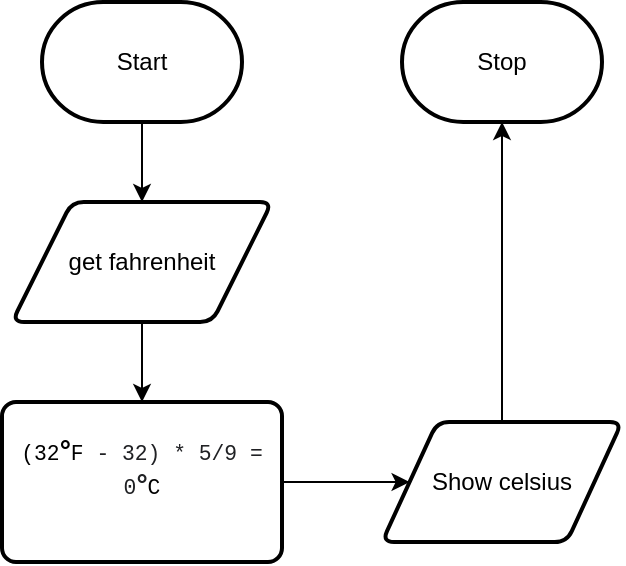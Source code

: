 <mxfile>
    <diagram id="V2XN2j-wtaACWTHixUPJ" name="Page-1">
        <mxGraphModel dx="594" dy="561" grid="1" gridSize="10" guides="1" tooltips="1" connect="1" arrows="1" fold="1" page="1" pageScale="1" pageWidth="827" pageHeight="1169" math="0" shadow="0">
            <root>
                <mxCell id="0"/>
                <mxCell id="1" parent="0"/>
                <mxCell id="8" style="edgeStyle=none;html=1;entryX=0.5;entryY=0;entryDx=0;entryDy=0;" edge="1" parent="1" source="2" target="3">
                    <mxGeometry relative="1" as="geometry"/>
                </mxCell>
                <mxCell id="2" value="Start" style="strokeWidth=2;html=1;shape=mxgraph.flowchart.terminator;whiteSpace=wrap;" vertex="1" parent="1">
                    <mxGeometry x="240" y="40" width="100" height="60" as="geometry"/>
                </mxCell>
                <mxCell id="9" style="edgeStyle=none;html=1;" edge="1" parent="1" source="3" target="4">
                    <mxGeometry relative="1" as="geometry"/>
                </mxCell>
                <mxCell id="3" value="get fahrenheit" style="shape=parallelogram;html=1;strokeWidth=2;perimeter=parallelogramPerimeter;whiteSpace=wrap;rounded=1;arcSize=12;size=0.23;" vertex="1" parent="1">
                    <mxGeometry x="225" y="140" width="130" height="60" as="geometry"/>
                </mxCell>
                <mxCell id="10" style="edgeStyle=none;html=1;entryX=0;entryY=0.5;entryDx=0;entryDy=0;" edge="1" parent="1" source="4" target="5">
                    <mxGeometry relative="1" as="geometry"/>
                </mxCell>
                <mxCell id="4" value="&lt;span id=&quot;docs-internal-guid-90b067c5-7fff-a69f-3ef3-2681b77b3a55&quot;&gt;&lt;p dir=&quot;ltr&quot; style=&quot;line-height: 1.2 ; margin-top: 0pt ; margin-bottom: 0pt&quot;&gt;&lt;span style=&quot;font-size: 8pt ; font-family: &amp;#34;courier new&amp;#34; ; background-color: transparent ; vertical-align: baseline&quot;&gt;(32&lt;/span&gt;&lt;span style=&quot;font-size: 10.5pt ; font-family: &amp;#34;arial&amp;#34; ; background-color: rgb(255 , 255 , 255) ; font-weight: 700 ; vertical-align: baseline&quot;&gt;°&lt;/span&gt;&lt;span style=&quot;font-size: 8pt ; font-family: &amp;#34;courier new&amp;#34; ; background-color: rgb(255 , 255 , 255) ; vertical-align: baseline&quot;&gt;F&lt;/span&gt;&lt;span style=&quot;font-size: 8pt ; font-family: &amp;#34;courier new&amp;#34; ; color: rgb(32 , 33 , 36) ; background-color: rgb(255 , 255 , 255) ; vertical-align: baseline&quot;&gt; - 32) * 5/9 = 0&lt;/span&gt;&lt;span style=&quot;font-size: 10.5pt ; font-family: &amp;#34;arial&amp;#34; ; color: rgb(32 , 33 , 36) ; background-color: rgb(255 , 255 , 255) ; font-weight: 700 ; vertical-align: baseline&quot;&gt;°&lt;/span&gt;&lt;span style=&quot;font-size: 8pt ; font-family: &amp;#34;courier new&amp;#34; ; background-color: transparent ; vertical-align: baseline&quot;&gt;C&lt;/span&gt;&lt;/p&gt;&lt;div&gt;&lt;span style=&quot;font-size: 8pt ; font-family: &amp;#34;courier new&amp;#34; ; background-color: transparent ; vertical-align: baseline&quot;&gt;&lt;br&gt;&lt;/span&gt;&lt;/div&gt;&lt;/span&gt;" style="rounded=1;whiteSpace=wrap;html=1;absoluteArcSize=1;arcSize=14;strokeWidth=2;" vertex="1" parent="1">
                    <mxGeometry x="220" y="240" width="140" height="80" as="geometry"/>
                </mxCell>
                <mxCell id="7" style="edgeStyle=none;html=1;entryX=0.5;entryY=1;entryDx=0;entryDy=0;entryPerimeter=0;" edge="1" parent="1" source="5" target="6">
                    <mxGeometry relative="1" as="geometry"/>
                </mxCell>
                <mxCell id="5" value="Show celsius" style="shape=parallelogram;html=1;strokeWidth=2;perimeter=parallelogramPerimeter;whiteSpace=wrap;rounded=1;arcSize=12;size=0.23;" vertex="1" parent="1">
                    <mxGeometry x="410" y="250" width="120" height="60" as="geometry"/>
                </mxCell>
                <mxCell id="6" value="Stop" style="strokeWidth=2;html=1;shape=mxgraph.flowchart.terminator;whiteSpace=wrap;" vertex="1" parent="1">
                    <mxGeometry x="420" y="40" width="100" height="60" as="geometry"/>
                </mxCell>
            </root>
        </mxGraphModel>
    </diagram>
</mxfile>